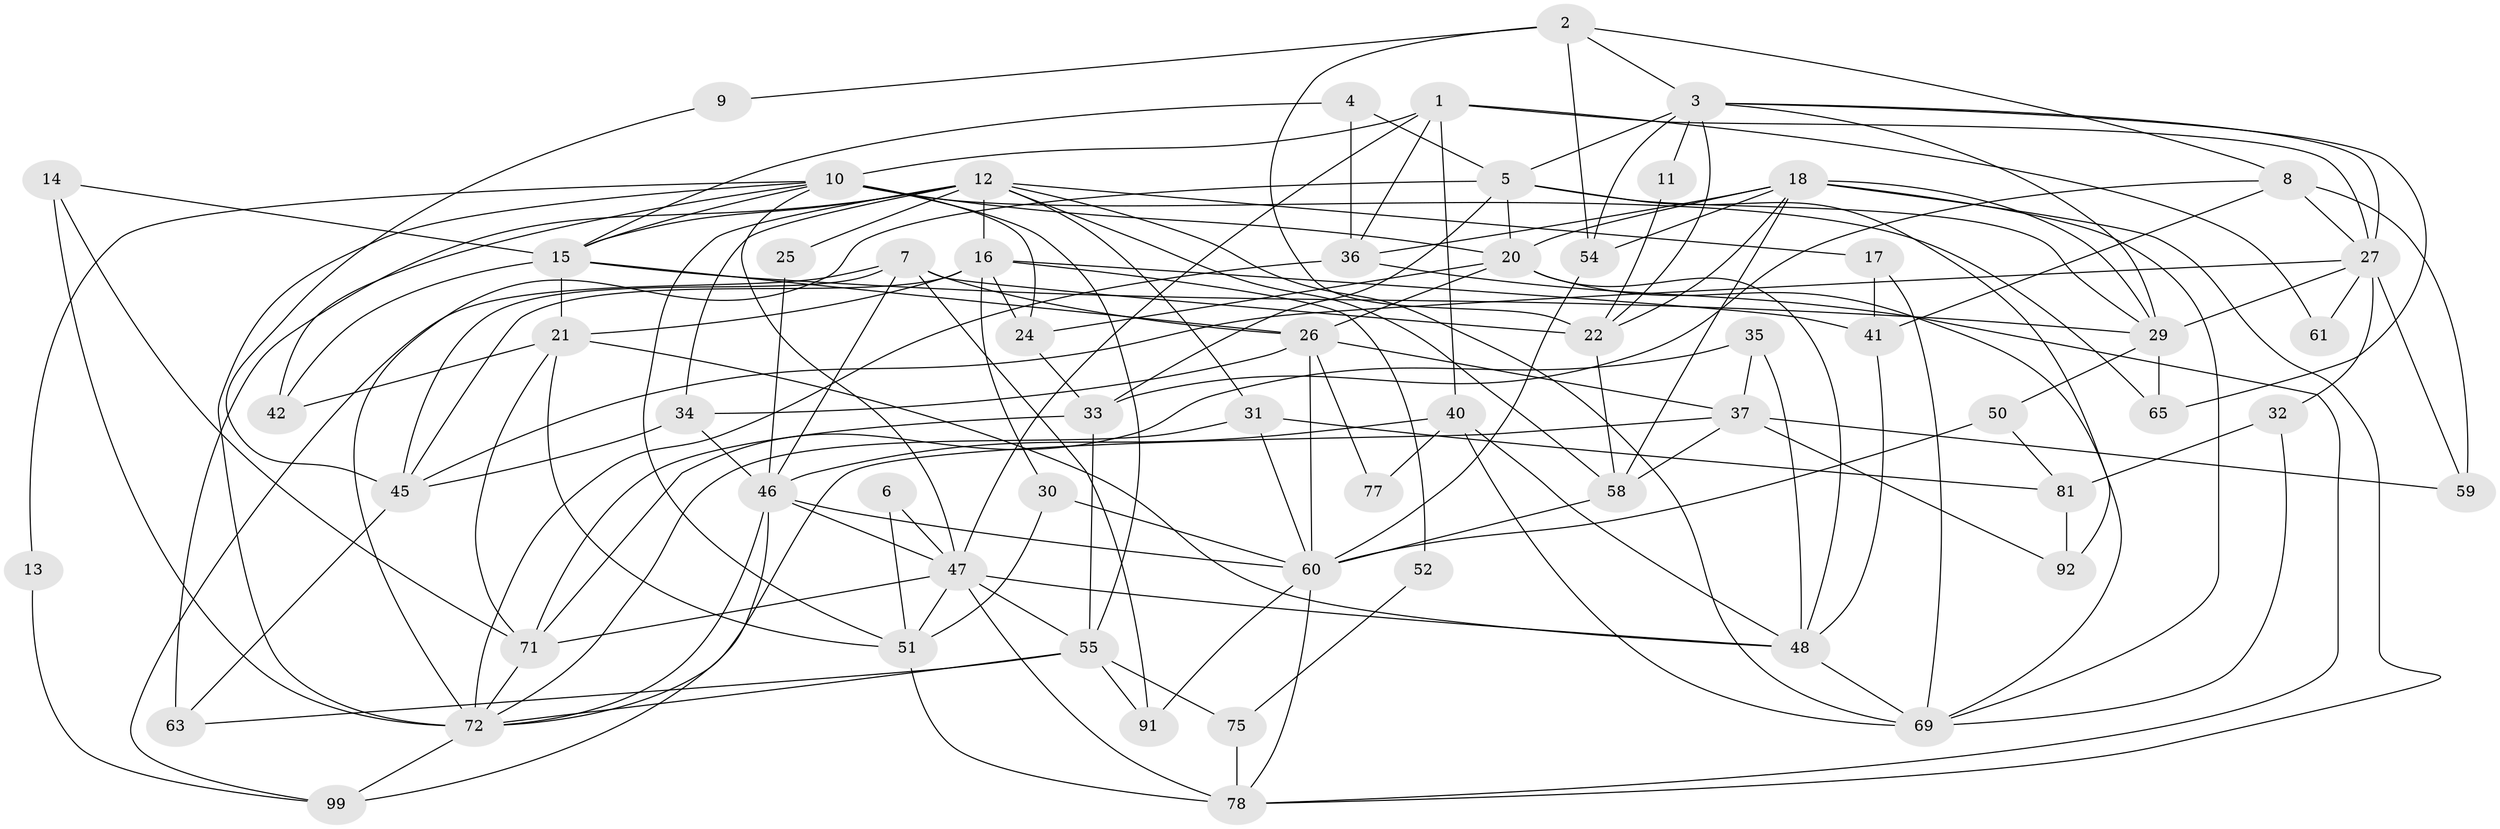 // original degree distribution, {4: 0.21, 3: 0.35, 5: 0.18, 6: 0.07, 2: 0.12, 10: 0.01, 7: 0.03, 8: 0.03}
// Generated by graph-tools (version 1.1) at 2025/38/02/21/25 10:38:59]
// undirected, 62 vertices, 157 edges
graph export_dot {
graph [start="1"]
  node [color=gray90,style=filled];
  1 [super="+87"];
  2 [super="+97"];
  3 [super="+49"];
  4;
  5 [super="+19"];
  6;
  7 [super="+39"];
  8 [super="+94"];
  9;
  10 [super="+62"];
  11;
  12 [super="+74"];
  13;
  14;
  15 [super="+57"];
  16 [super="+53"];
  17 [super="+68"];
  18 [super="+93"];
  20 [super="+86"];
  21 [super="+38"];
  22 [super="+23"];
  24 [super="+96"];
  25;
  26 [super="+43"];
  27 [super="+28"];
  29 [super="+89"];
  30;
  31;
  32;
  33 [super="+67"];
  34 [super="+88"];
  35;
  36 [super="+44"];
  37 [super="+70"];
  40 [super="+56"];
  41;
  42 [super="+73"];
  45 [super="+66"];
  46 [super="+98"];
  47 [super="+64"];
  48 [super="+85"];
  50;
  51 [super="+76"];
  52;
  54;
  55 [super="+80"];
  58;
  59;
  60 [super="+100"];
  61;
  63 [super="+83"];
  65;
  69 [super="+90"];
  71 [super="+82"];
  72 [super="+79"];
  75;
  77;
  78 [super="+95"];
  81 [super="+84"];
  91;
  92;
  99;
  1 -- 27;
  1 -- 40;
  1 -- 10;
  1 -- 36;
  1 -- 61;
  1 -- 47;
  2 -- 54;
  2 -- 22;
  2 -- 8;
  2 -- 9;
  2 -- 3;
  3 -- 54;
  3 -- 27;
  3 -- 65;
  3 -- 5;
  3 -- 11;
  3 -- 29;
  3 -- 22;
  4 -- 36;
  4 -- 15;
  4 -- 5;
  5 -- 72;
  5 -- 29;
  5 -- 92;
  5 -- 20;
  5 -- 33;
  6 -- 51;
  6 -- 47;
  7 -- 26;
  7 -- 99;
  7 -- 91;
  7 -- 45;
  7 -- 46;
  7 -- 22;
  8 -- 41;
  8 -- 27;
  8 -- 33;
  8 -- 59;
  9 -- 45;
  10 -- 13;
  10 -- 55;
  10 -- 15;
  10 -- 65;
  10 -- 20;
  10 -- 72;
  10 -- 47;
  10 -- 42;
  10 -- 24;
  11 -- 22;
  12 -- 15;
  12 -- 51;
  12 -- 16;
  12 -- 17 [weight=2];
  12 -- 25;
  12 -- 31;
  12 -- 63;
  12 -- 34;
  12 -- 58;
  12 -- 69;
  13 -- 99;
  14 -- 15;
  14 -- 72;
  14 -- 71;
  15 -- 42;
  15 -- 21 [weight=2];
  15 -- 26;
  15 -- 29;
  16 -- 21;
  16 -- 52;
  16 -- 24;
  16 -- 41;
  16 -- 45;
  16 -- 30;
  17 -- 69;
  17 -- 41;
  18 -- 54;
  18 -- 22;
  18 -- 36;
  18 -- 58;
  18 -- 78;
  18 -- 20;
  18 -- 29;
  18 -- 69;
  20 -- 26;
  20 -- 48;
  20 -- 69;
  20 -- 24;
  21 -- 71;
  21 -- 51;
  21 -- 48;
  21 -- 42;
  22 -- 58;
  24 -- 33;
  25 -- 46;
  26 -- 37;
  26 -- 77;
  26 -- 34;
  26 -- 60;
  27 -- 45;
  27 -- 61;
  27 -- 32;
  27 -- 59;
  27 -- 29;
  29 -- 65;
  29 -- 50;
  30 -- 60;
  30 -- 51;
  31 -- 60;
  31 -- 72;
  31 -- 81;
  32 -- 69;
  32 -- 81;
  33 -- 71;
  33 -- 55;
  34 -- 46;
  34 -- 45;
  35 -- 48;
  35 -- 37;
  35 -- 71;
  36 -- 72;
  36 -- 78;
  37 -- 72;
  37 -- 58;
  37 -- 59;
  37 -- 92;
  40 -- 69;
  40 -- 77;
  40 -- 48;
  40 -- 46;
  41 -- 48;
  45 -- 63 [weight=2];
  46 -- 99;
  46 -- 60;
  46 -- 72;
  46 -- 47;
  47 -- 55;
  47 -- 48;
  47 -- 51;
  47 -- 78 [weight=2];
  47 -- 71;
  48 -- 69;
  50 -- 60;
  50 -- 81;
  51 -- 78;
  52 -- 75;
  54 -- 60;
  55 -- 75;
  55 -- 72;
  55 -- 91;
  55 -- 63;
  58 -- 60 [weight=2];
  60 -- 91;
  60 -- 78;
  71 -- 72;
  72 -- 99;
  75 -- 78;
  81 -- 92;
}
